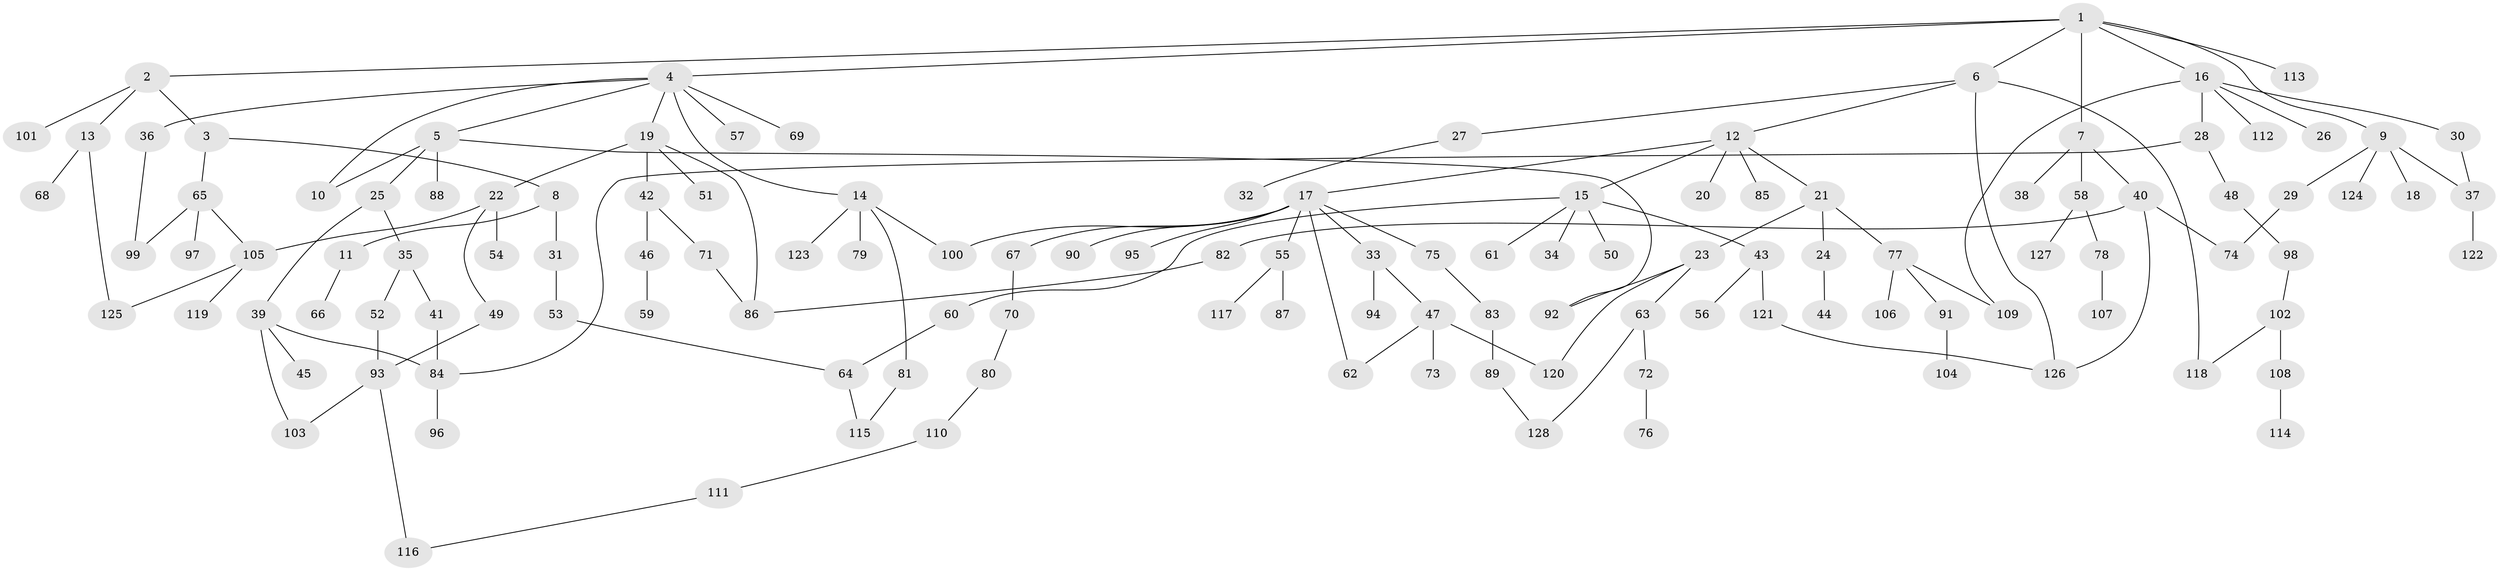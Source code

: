// coarse degree distribution, {6: 0.045454545454545456, 3: 0.125, 5: 0.06818181818181818, 8: 0.011363636363636364, 4: 0.06818181818181818, 2: 0.29545454545454547, 7: 0.011363636363636364, 10: 0.011363636363636364, 1: 0.36363636363636365}
// Generated by graph-tools (version 1.1) at 2025/51/02/27/25 19:51:37]
// undirected, 128 vertices, 151 edges
graph export_dot {
graph [start="1"]
  node [color=gray90,style=filled];
  1;
  2;
  3;
  4;
  5;
  6;
  7;
  8;
  9;
  10;
  11;
  12;
  13;
  14;
  15;
  16;
  17;
  18;
  19;
  20;
  21;
  22;
  23;
  24;
  25;
  26;
  27;
  28;
  29;
  30;
  31;
  32;
  33;
  34;
  35;
  36;
  37;
  38;
  39;
  40;
  41;
  42;
  43;
  44;
  45;
  46;
  47;
  48;
  49;
  50;
  51;
  52;
  53;
  54;
  55;
  56;
  57;
  58;
  59;
  60;
  61;
  62;
  63;
  64;
  65;
  66;
  67;
  68;
  69;
  70;
  71;
  72;
  73;
  74;
  75;
  76;
  77;
  78;
  79;
  80;
  81;
  82;
  83;
  84;
  85;
  86;
  87;
  88;
  89;
  90;
  91;
  92;
  93;
  94;
  95;
  96;
  97;
  98;
  99;
  100;
  101;
  102;
  103;
  104;
  105;
  106;
  107;
  108;
  109;
  110;
  111;
  112;
  113;
  114;
  115;
  116;
  117;
  118;
  119;
  120;
  121;
  122;
  123;
  124;
  125;
  126;
  127;
  128;
  1 -- 2;
  1 -- 4;
  1 -- 6;
  1 -- 7;
  1 -- 9;
  1 -- 16;
  1 -- 113;
  2 -- 3;
  2 -- 13;
  2 -- 101;
  3 -- 8;
  3 -- 65;
  4 -- 5;
  4 -- 10;
  4 -- 14;
  4 -- 19;
  4 -- 36;
  4 -- 57;
  4 -- 69;
  5 -- 25;
  5 -- 88;
  5 -- 92;
  5 -- 10;
  6 -- 12;
  6 -- 27;
  6 -- 118;
  6 -- 126;
  7 -- 38;
  7 -- 40;
  7 -- 58;
  8 -- 11;
  8 -- 31;
  9 -- 18;
  9 -- 29;
  9 -- 124;
  9 -- 37;
  11 -- 66;
  12 -- 15;
  12 -- 17;
  12 -- 20;
  12 -- 21;
  12 -- 85;
  13 -- 68;
  13 -- 125;
  14 -- 79;
  14 -- 81;
  14 -- 100;
  14 -- 123;
  15 -- 34;
  15 -- 43;
  15 -- 50;
  15 -- 60;
  15 -- 61;
  16 -- 26;
  16 -- 28;
  16 -- 30;
  16 -- 112;
  16 -- 109;
  17 -- 33;
  17 -- 55;
  17 -- 62;
  17 -- 67;
  17 -- 75;
  17 -- 90;
  17 -- 95;
  17 -- 100;
  19 -- 22;
  19 -- 42;
  19 -- 51;
  19 -- 86;
  21 -- 23;
  21 -- 24;
  21 -- 77;
  22 -- 49;
  22 -- 54;
  22 -- 105;
  23 -- 63;
  23 -- 120;
  23 -- 92;
  24 -- 44;
  25 -- 35;
  25 -- 39;
  27 -- 32;
  28 -- 48;
  28 -- 84;
  29 -- 74;
  30 -- 37;
  31 -- 53;
  33 -- 47;
  33 -- 94;
  35 -- 41;
  35 -- 52;
  36 -- 99;
  37 -- 122;
  39 -- 45;
  39 -- 103;
  39 -- 84;
  40 -- 74;
  40 -- 82;
  40 -- 126;
  41 -- 84;
  42 -- 46;
  42 -- 71;
  43 -- 56;
  43 -- 121;
  46 -- 59;
  47 -- 73;
  47 -- 62;
  47 -- 120;
  48 -- 98;
  49 -- 93;
  52 -- 93;
  53 -- 64;
  55 -- 87;
  55 -- 117;
  58 -- 78;
  58 -- 127;
  60 -- 64;
  63 -- 72;
  63 -- 128;
  64 -- 115;
  65 -- 97;
  65 -- 99;
  65 -- 105;
  67 -- 70;
  70 -- 80;
  71 -- 86;
  72 -- 76;
  75 -- 83;
  77 -- 91;
  77 -- 106;
  77 -- 109;
  78 -- 107;
  80 -- 110;
  81 -- 115;
  82 -- 86;
  83 -- 89;
  84 -- 96;
  89 -- 128;
  91 -- 104;
  93 -- 103;
  93 -- 116;
  98 -- 102;
  102 -- 108;
  102 -- 118;
  105 -- 119;
  105 -- 125;
  108 -- 114;
  110 -- 111;
  111 -- 116;
  121 -- 126;
}
